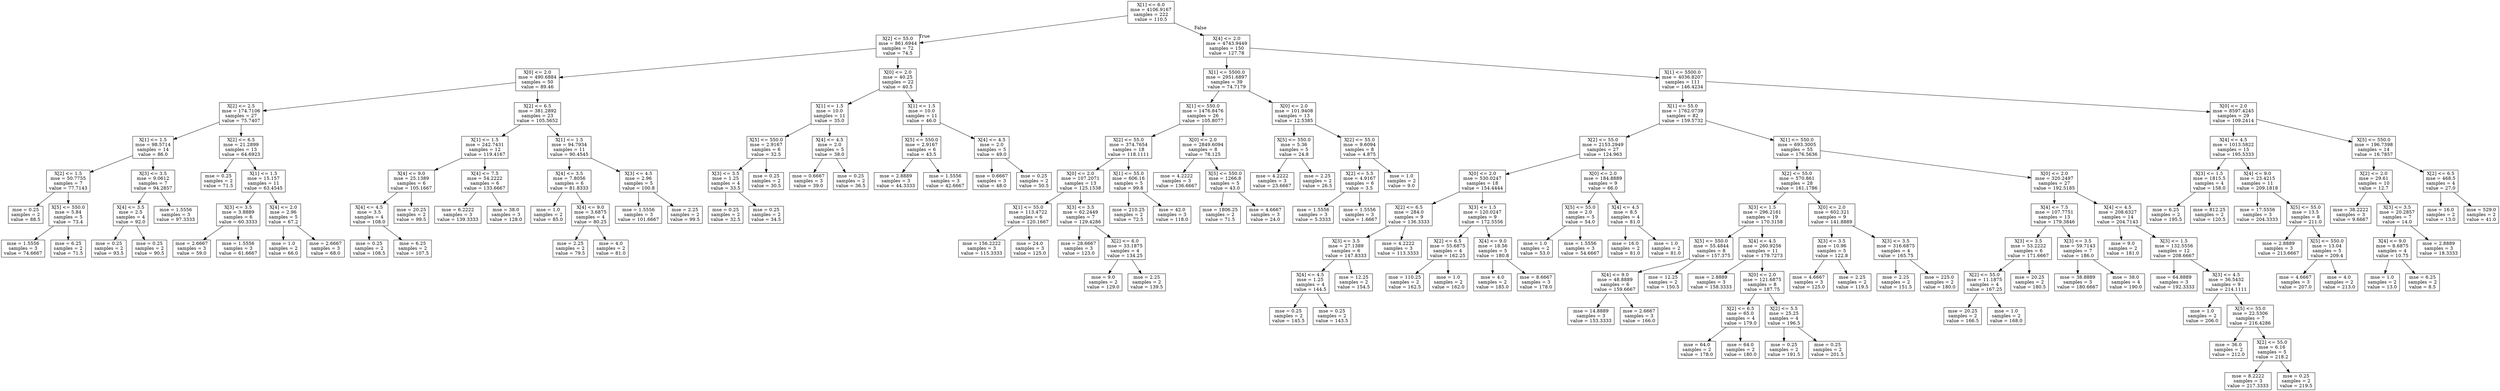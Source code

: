digraph Tree {
node [shape=box] ;
0 [label="X[1] <= 6.0\nmse = 4106.9167\nsamples = 222\nvalue = 110.5"] ;
1 [label="X[2] <= 55.0\nmse = 861.6944\nsamples = 72\nvalue = 74.5"] ;
0 -> 1 [labeldistance=2.5, labelangle=45, headlabel="True"] ;
2 [label="X[0] <= 2.0\nmse = 490.6884\nsamples = 50\nvalue = 89.46"] ;
1 -> 2 ;
3 [label="X[2] <= 2.5\nmse = 174.7106\nsamples = 27\nvalue = 75.7407"] ;
2 -> 3 ;
4 [label="X[1] <= 1.5\nmse = 98.5714\nsamples = 14\nvalue = 86.0"] ;
3 -> 4 ;
5 [label="X[2] <= 1.5\nmse = 50.7755\nsamples = 7\nvalue = 77.7143"] ;
4 -> 5 ;
6 [label="mse = 0.25\nsamples = 2\nvalue = 88.5"] ;
5 -> 6 ;
7 [label="X[5] <= 550.0\nmse = 5.84\nsamples = 5\nvalue = 73.4"] ;
5 -> 7 ;
8 [label="mse = 1.5556\nsamples = 3\nvalue = 74.6667"] ;
7 -> 8 ;
9 [label="mse = 6.25\nsamples = 2\nvalue = 71.5"] ;
7 -> 9 ;
10 [label="X[3] <= 3.5\nmse = 9.0612\nsamples = 7\nvalue = 94.2857"] ;
4 -> 10 ;
11 [label="X[4] <= 3.5\nmse = 2.5\nsamples = 4\nvalue = 92.0"] ;
10 -> 11 ;
12 [label="mse = 0.25\nsamples = 2\nvalue = 93.5"] ;
11 -> 12 ;
13 [label="mse = 0.25\nsamples = 2\nvalue = 90.5"] ;
11 -> 13 ;
14 [label="mse = 1.5556\nsamples = 3\nvalue = 97.3333"] ;
10 -> 14 ;
15 [label="X[2] <= 6.5\nmse = 21.2899\nsamples = 13\nvalue = 64.6923"] ;
3 -> 15 ;
16 [label="mse = 0.25\nsamples = 2\nvalue = 71.5"] ;
15 -> 16 ;
17 [label="X[1] <= 1.5\nmse = 15.157\nsamples = 11\nvalue = 63.4545"] ;
15 -> 17 ;
18 [label="X[3] <= 3.5\nmse = 3.8889\nsamples = 6\nvalue = 60.3333"] ;
17 -> 18 ;
19 [label="mse = 2.6667\nsamples = 3\nvalue = 59.0"] ;
18 -> 19 ;
20 [label="mse = 1.5556\nsamples = 3\nvalue = 61.6667"] ;
18 -> 20 ;
21 [label="X[4] <= 2.0\nmse = 2.96\nsamples = 5\nvalue = 67.2"] ;
17 -> 21 ;
22 [label="mse = 1.0\nsamples = 2\nvalue = 66.0"] ;
21 -> 22 ;
23 [label="mse = 2.6667\nsamples = 3\nvalue = 68.0"] ;
21 -> 23 ;
24 [label="X[2] <= 6.5\nmse = 381.2892\nsamples = 23\nvalue = 105.5652"] ;
2 -> 24 ;
25 [label="X[1] <= 1.5\nmse = 242.7431\nsamples = 12\nvalue = 119.4167"] ;
24 -> 25 ;
26 [label="X[4] <= 9.0\nmse = 25.1389\nsamples = 6\nvalue = 105.1667"] ;
25 -> 26 ;
27 [label="X[4] <= 4.5\nmse = 3.5\nsamples = 4\nvalue = 108.0"] ;
26 -> 27 ;
28 [label="mse = 0.25\nsamples = 2\nvalue = 108.5"] ;
27 -> 28 ;
29 [label="mse = 6.25\nsamples = 2\nvalue = 107.5"] ;
27 -> 29 ;
30 [label="mse = 20.25\nsamples = 2\nvalue = 99.5"] ;
26 -> 30 ;
31 [label="X[4] <= 7.5\nmse = 54.2222\nsamples = 6\nvalue = 133.6667"] ;
25 -> 31 ;
32 [label="mse = 6.2222\nsamples = 3\nvalue = 139.3333"] ;
31 -> 32 ;
33 [label="mse = 38.0\nsamples = 3\nvalue = 128.0"] ;
31 -> 33 ;
34 [label="X[1] <= 1.5\nmse = 94.7934\nsamples = 11\nvalue = 90.4545"] ;
24 -> 34 ;
35 [label="X[4] <= 3.5\nmse = 7.8056\nsamples = 6\nvalue = 81.8333"] ;
34 -> 35 ;
36 [label="mse = 1.0\nsamples = 2\nvalue = 85.0"] ;
35 -> 36 ;
37 [label="X[4] <= 9.0\nmse = 3.6875\nsamples = 4\nvalue = 80.25"] ;
35 -> 37 ;
38 [label="mse = 2.25\nsamples = 2\nvalue = 79.5"] ;
37 -> 38 ;
39 [label="mse = 4.0\nsamples = 2\nvalue = 81.0"] ;
37 -> 39 ;
40 [label="X[3] <= 4.5\nmse = 2.96\nsamples = 5\nvalue = 100.8"] ;
34 -> 40 ;
41 [label="mse = 1.5556\nsamples = 3\nvalue = 101.6667"] ;
40 -> 41 ;
42 [label="mse = 2.25\nsamples = 2\nvalue = 99.5"] ;
40 -> 42 ;
43 [label="X[0] <= 2.0\nmse = 40.25\nsamples = 22\nvalue = 40.5"] ;
1 -> 43 ;
44 [label="X[1] <= 1.5\nmse = 10.0\nsamples = 11\nvalue = 35.0"] ;
43 -> 44 ;
45 [label="X[5] <= 550.0\nmse = 2.9167\nsamples = 6\nvalue = 32.5"] ;
44 -> 45 ;
46 [label="X[3] <= 3.5\nmse = 1.25\nsamples = 4\nvalue = 33.5"] ;
45 -> 46 ;
47 [label="mse = 0.25\nsamples = 2\nvalue = 32.5"] ;
46 -> 47 ;
48 [label="mse = 0.25\nsamples = 2\nvalue = 34.5"] ;
46 -> 48 ;
49 [label="mse = 0.25\nsamples = 2\nvalue = 30.5"] ;
45 -> 49 ;
50 [label="X[4] <= 4.5\nmse = 2.0\nsamples = 5\nvalue = 38.0"] ;
44 -> 50 ;
51 [label="mse = 0.6667\nsamples = 3\nvalue = 39.0"] ;
50 -> 51 ;
52 [label="mse = 0.25\nsamples = 2\nvalue = 36.5"] ;
50 -> 52 ;
53 [label="X[1] <= 1.5\nmse = 10.0\nsamples = 11\nvalue = 46.0"] ;
43 -> 53 ;
54 [label="X[5] <= 550.0\nmse = 2.9167\nsamples = 6\nvalue = 43.5"] ;
53 -> 54 ;
55 [label="mse = 2.8889\nsamples = 3\nvalue = 44.3333"] ;
54 -> 55 ;
56 [label="mse = 1.5556\nsamples = 3\nvalue = 42.6667"] ;
54 -> 56 ;
57 [label="X[4] <= 4.5\nmse = 2.0\nsamples = 5\nvalue = 49.0"] ;
53 -> 57 ;
58 [label="mse = 0.6667\nsamples = 3\nvalue = 48.0"] ;
57 -> 58 ;
59 [label="mse = 0.25\nsamples = 2\nvalue = 50.5"] ;
57 -> 59 ;
60 [label="X[4] <= 2.0\nmse = 4743.9449\nsamples = 150\nvalue = 127.78"] ;
0 -> 60 [labeldistance=2.5, labelangle=-45, headlabel="False"] ;
61 [label="X[1] <= 5500.0\nmse = 2951.6897\nsamples = 39\nvalue = 74.7179"] ;
60 -> 61 ;
62 [label="X[1] <= 550.0\nmse = 1476.8476\nsamples = 26\nvalue = 105.8077"] ;
61 -> 62 ;
63 [label="X[2] <= 55.0\nmse = 374.7654\nsamples = 18\nvalue = 118.1111"] ;
62 -> 63 ;
64 [label="X[0] <= 2.0\nmse = 107.2071\nsamples = 13\nvalue = 125.1538"] ;
63 -> 64 ;
65 [label="X[1] <= 55.0\nmse = 113.4722\nsamples = 6\nvalue = 120.1667"] ;
64 -> 65 ;
66 [label="mse = 156.2222\nsamples = 3\nvalue = 115.3333"] ;
65 -> 66 ;
67 [label="mse = 24.0\nsamples = 3\nvalue = 125.0"] ;
65 -> 67 ;
68 [label="X[3] <= 3.5\nmse = 62.2449\nsamples = 7\nvalue = 129.4286"] ;
64 -> 68 ;
69 [label="mse = 28.6667\nsamples = 3\nvalue = 123.0"] ;
68 -> 69 ;
70 [label="X[2] <= 6.0\nmse = 33.1875\nsamples = 4\nvalue = 134.25"] ;
68 -> 70 ;
71 [label="mse = 9.0\nsamples = 2\nvalue = 129.0"] ;
70 -> 71 ;
72 [label="mse = 2.25\nsamples = 2\nvalue = 139.5"] ;
70 -> 72 ;
73 [label="X[1] <= 55.0\nmse = 606.16\nsamples = 5\nvalue = 99.8"] ;
63 -> 73 ;
74 [label="mse = 210.25\nsamples = 2\nvalue = 72.5"] ;
73 -> 74 ;
75 [label="mse = 42.0\nsamples = 3\nvalue = 118.0"] ;
73 -> 75 ;
76 [label="X[0] <= 2.0\nmse = 2849.6094\nsamples = 8\nvalue = 78.125"] ;
62 -> 76 ;
77 [label="mse = 4.2222\nsamples = 3\nvalue = 136.6667"] ;
76 -> 77 ;
78 [label="X[5] <= 550.0\nmse = 1266.8\nsamples = 5\nvalue = 43.0"] ;
76 -> 78 ;
79 [label="mse = 1806.25\nsamples = 2\nvalue = 71.5"] ;
78 -> 79 ;
80 [label="mse = 4.6667\nsamples = 3\nvalue = 24.0"] ;
78 -> 80 ;
81 [label="X[0] <= 2.0\nmse = 101.9408\nsamples = 13\nvalue = 12.5385"] ;
61 -> 81 ;
82 [label="X[5] <= 550.0\nmse = 5.36\nsamples = 5\nvalue = 24.8"] ;
81 -> 82 ;
83 [label="mse = 4.2222\nsamples = 3\nvalue = 23.6667"] ;
82 -> 83 ;
84 [label="mse = 2.25\nsamples = 2\nvalue = 26.5"] ;
82 -> 84 ;
85 [label="X[2] <= 55.0\nmse = 9.6094\nsamples = 8\nvalue = 4.875"] ;
81 -> 85 ;
86 [label="X[2] <= 5.5\nmse = 4.9167\nsamples = 6\nvalue = 3.5"] ;
85 -> 86 ;
87 [label="mse = 1.5556\nsamples = 3\nvalue = 5.3333"] ;
86 -> 87 ;
88 [label="mse = 1.5556\nsamples = 3\nvalue = 1.6667"] ;
86 -> 88 ;
89 [label="mse = 1.0\nsamples = 2\nvalue = 9.0"] ;
85 -> 89 ;
90 [label="X[1] <= 5500.0\nmse = 4036.8207\nsamples = 111\nvalue = 146.4234"] ;
60 -> 90 ;
91 [label="X[1] <= 55.0\nmse = 1762.0739\nsamples = 82\nvalue = 159.5732"] ;
90 -> 91 ;
92 [label="X[2] <= 55.0\nmse = 2153.2949\nsamples = 27\nvalue = 124.963"] ;
91 -> 92 ;
93 [label="X[0] <= 2.0\nmse = 530.0247\nsamples = 18\nvalue = 154.4444"] ;
92 -> 93 ;
94 [label="X[2] <= 6.5\nmse = 284.0\nsamples = 9\nvalue = 136.3333"] ;
93 -> 94 ;
95 [label="X[3] <= 3.5\nmse = 27.1389\nsamples = 6\nvalue = 147.8333"] ;
94 -> 95 ;
96 [label="X[4] <= 4.5\nmse = 1.25\nsamples = 4\nvalue = 144.5"] ;
95 -> 96 ;
97 [label="mse = 0.25\nsamples = 2\nvalue = 145.5"] ;
96 -> 97 ;
98 [label="mse = 0.25\nsamples = 2\nvalue = 143.5"] ;
96 -> 98 ;
99 [label="mse = 12.25\nsamples = 2\nvalue = 154.5"] ;
95 -> 99 ;
100 [label="mse = 4.2222\nsamples = 3\nvalue = 113.3333"] ;
94 -> 100 ;
101 [label="X[3] <= 1.5\nmse = 120.0247\nsamples = 9\nvalue = 172.5556"] ;
93 -> 101 ;
102 [label="X[2] <= 6.5\nmse = 55.6875\nsamples = 4\nvalue = 162.25"] ;
101 -> 102 ;
103 [label="mse = 110.25\nsamples = 2\nvalue = 162.5"] ;
102 -> 103 ;
104 [label="mse = 1.0\nsamples = 2\nvalue = 162.0"] ;
102 -> 104 ;
105 [label="X[4] <= 9.0\nmse = 18.56\nsamples = 5\nvalue = 180.8"] ;
101 -> 105 ;
106 [label="mse = 4.0\nsamples = 2\nvalue = 185.0"] ;
105 -> 106 ;
107 [label="mse = 8.6667\nsamples = 3\nvalue = 178.0"] ;
105 -> 107 ;
108 [label="X[0] <= 2.0\nmse = 184.8889\nsamples = 9\nvalue = 66.0"] ;
92 -> 108 ;
109 [label="X[5] <= 55.0\nmse = 2.0\nsamples = 5\nvalue = 54.0"] ;
108 -> 109 ;
110 [label="mse = 1.0\nsamples = 2\nvalue = 53.0"] ;
109 -> 110 ;
111 [label="mse = 1.5556\nsamples = 3\nvalue = 54.6667"] ;
109 -> 111 ;
112 [label="X[4] <= 4.5\nmse = 8.5\nsamples = 4\nvalue = 81.0"] ;
108 -> 112 ;
113 [label="mse = 16.0\nsamples = 2\nvalue = 81.0"] ;
112 -> 113 ;
114 [label="mse = 1.0\nsamples = 2\nvalue = 81.0"] ;
112 -> 114 ;
115 [label="X[1] <= 550.0\nmse = 693.3005\nsamples = 55\nvalue = 176.5636"] ;
91 -> 115 ;
116 [label="X[2] <= 55.0\nmse = 570.861\nsamples = 28\nvalue = 161.1786"] ;
115 -> 116 ;
117 [label="X[3] <= 1.5\nmse = 296.2161\nsamples = 19\nvalue = 170.3158"] ;
116 -> 117 ;
118 [label="X[5] <= 550.0\nmse = 55.4844\nsamples = 8\nvalue = 157.375"] ;
117 -> 118 ;
119 [label="X[4] <= 9.0\nmse = 48.8889\nsamples = 6\nvalue = 159.6667"] ;
118 -> 119 ;
120 [label="mse = 14.8889\nsamples = 3\nvalue = 153.3333"] ;
119 -> 120 ;
121 [label="mse = 2.6667\nsamples = 3\nvalue = 166.0"] ;
119 -> 121 ;
122 [label="mse = 12.25\nsamples = 2\nvalue = 150.5"] ;
118 -> 122 ;
123 [label="X[4] <= 4.5\nmse = 260.9256\nsamples = 11\nvalue = 179.7273"] ;
117 -> 123 ;
124 [label="mse = 2.8889\nsamples = 3\nvalue = 158.3333"] ;
123 -> 124 ;
125 [label="X[0] <= 2.0\nmse = 121.6875\nsamples = 8\nvalue = 187.75"] ;
123 -> 125 ;
126 [label="X[2] <= 6.5\nmse = 65.0\nsamples = 4\nvalue = 179.0"] ;
125 -> 126 ;
127 [label="mse = 64.0\nsamples = 2\nvalue = 178.0"] ;
126 -> 127 ;
128 [label="mse = 64.0\nsamples = 2\nvalue = 180.0"] ;
126 -> 128 ;
129 [label="X[2] <= 5.5\nmse = 25.25\nsamples = 4\nvalue = 196.5"] ;
125 -> 129 ;
130 [label="mse = 0.25\nsamples = 2\nvalue = 191.5"] ;
129 -> 130 ;
131 [label="mse = 0.25\nsamples = 2\nvalue = 201.5"] ;
129 -> 131 ;
132 [label="X[0] <= 2.0\nmse = 602.321\nsamples = 9\nvalue = 141.8889"] ;
116 -> 132 ;
133 [label="X[3] <= 3.5\nmse = 10.96\nsamples = 5\nvalue = 122.8"] ;
132 -> 133 ;
134 [label="mse = 4.6667\nsamples = 3\nvalue = 125.0"] ;
133 -> 134 ;
135 [label="mse = 2.25\nsamples = 2\nvalue = 119.5"] ;
133 -> 135 ;
136 [label="X[3] <= 3.5\nmse = 316.6875\nsamples = 4\nvalue = 165.75"] ;
132 -> 136 ;
137 [label="mse = 2.25\nsamples = 2\nvalue = 151.5"] ;
136 -> 137 ;
138 [label="mse = 225.0\nsamples = 2\nvalue = 180.0"] ;
136 -> 138 ;
139 [label="X[0] <= 2.0\nmse = 320.2497\nsamples = 27\nvalue = 192.5185"] ;
115 -> 139 ;
140 [label="X[4] <= 7.5\nmse = 107.7751\nsamples = 13\nvalue = 179.3846"] ;
139 -> 140 ;
141 [label="X[3] <= 3.5\nmse = 53.2222\nsamples = 6\nvalue = 171.6667"] ;
140 -> 141 ;
142 [label="X[2] <= 55.0\nmse = 11.1875\nsamples = 4\nvalue = 167.25"] ;
141 -> 142 ;
143 [label="mse = 20.25\nsamples = 2\nvalue = 166.5"] ;
142 -> 143 ;
144 [label="mse = 1.0\nsamples = 2\nvalue = 168.0"] ;
142 -> 144 ;
145 [label="mse = 20.25\nsamples = 2\nvalue = 180.5"] ;
141 -> 145 ;
146 [label="X[3] <= 3.5\nmse = 59.7143\nsamples = 7\nvalue = 186.0"] ;
140 -> 146 ;
147 [label="mse = 38.8889\nsamples = 3\nvalue = 180.6667"] ;
146 -> 147 ;
148 [label="mse = 38.0\nsamples = 4\nvalue = 190.0"] ;
146 -> 148 ;
149 [label="X[4] <= 4.5\nmse = 208.6327\nsamples = 14\nvalue = 204.7143"] ;
139 -> 149 ;
150 [label="mse = 9.0\nsamples = 2\nvalue = 181.0"] ;
149 -> 150 ;
151 [label="X[3] <= 1.5\nmse = 132.5556\nsamples = 12\nvalue = 208.6667"] ;
149 -> 151 ;
152 [label="mse = 64.8889\nsamples = 3\nvalue = 192.3333"] ;
151 -> 152 ;
153 [label="X[3] <= 4.5\nmse = 36.5432\nsamples = 9\nvalue = 214.1111"] ;
151 -> 153 ;
154 [label="mse = 1.0\nsamples = 2\nvalue = 206.0"] ;
153 -> 154 ;
155 [label="X[5] <= 55.0\nmse = 22.5306\nsamples = 7\nvalue = 216.4286"] ;
153 -> 155 ;
156 [label="mse = 36.0\nsamples = 2\nvalue = 212.0"] ;
155 -> 156 ;
157 [label="X[2] <= 55.0\nmse = 6.16\nsamples = 5\nvalue = 218.2"] ;
155 -> 157 ;
158 [label="mse = 8.2222\nsamples = 3\nvalue = 217.3333"] ;
157 -> 158 ;
159 [label="mse = 0.25\nsamples = 2\nvalue = 219.5"] ;
157 -> 159 ;
160 [label="X[0] <= 2.0\nmse = 8597.4245\nsamples = 29\nvalue = 109.2414"] ;
90 -> 160 ;
161 [label="X[4] <= 4.5\nmse = 1013.5822\nsamples = 15\nvalue = 195.5333"] ;
160 -> 161 ;
162 [label="X[3] <= 1.5\nmse = 1815.5\nsamples = 4\nvalue = 158.0"] ;
161 -> 162 ;
163 [label="mse = 6.25\nsamples = 2\nvalue = 195.5"] ;
162 -> 163 ;
164 [label="mse = 812.25\nsamples = 2\nvalue = 120.5"] ;
162 -> 164 ;
165 [label="X[4] <= 9.0\nmse = 23.4215\nsamples = 11\nvalue = 209.1818"] ;
161 -> 165 ;
166 [label="mse = 17.5556\nsamples = 3\nvalue = 204.3333"] ;
165 -> 166 ;
167 [label="X[5] <= 55.0\nmse = 13.5\nsamples = 8\nvalue = 211.0"] ;
165 -> 167 ;
168 [label="mse = 2.8889\nsamples = 3\nvalue = 213.6667"] ;
167 -> 168 ;
169 [label="X[5] <= 550.0\nmse = 13.04\nsamples = 5\nvalue = 209.4"] ;
167 -> 169 ;
170 [label="mse = 4.6667\nsamples = 3\nvalue = 207.0"] ;
169 -> 170 ;
171 [label="mse = 4.0\nsamples = 2\nvalue = 213.0"] ;
169 -> 171 ;
172 [label="X[5] <= 550.0\nmse = 196.7398\nsamples = 14\nvalue = 16.7857"] ;
160 -> 172 ;
173 [label="X[2] <= 2.0\nmse = 29.61\nsamples = 10\nvalue = 12.7"] ;
172 -> 173 ;
174 [label="mse = 38.2222\nsamples = 3\nvalue = 9.6667"] ;
173 -> 174 ;
175 [label="X[3] <= 3.5\nmse = 20.2857\nsamples = 7\nvalue = 14.0"] ;
173 -> 175 ;
176 [label="X[4] <= 9.0\nmse = 8.6875\nsamples = 4\nvalue = 10.75"] ;
175 -> 176 ;
177 [label="mse = 1.0\nsamples = 2\nvalue = 13.0"] ;
176 -> 177 ;
178 [label="mse = 6.25\nsamples = 2\nvalue = 8.5"] ;
176 -> 178 ;
179 [label="mse = 2.8889\nsamples = 3\nvalue = 18.3333"] ;
175 -> 179 ;
180 [label="X[2] <= 6.5\nmse = 468.5\nsamples = 4\nvalue = 27.0"] ;
172 -> 180 ;
181 [label="mse = 16.0\nsamples = 2\nvalue = 13.0"] ;
180 -> 181 ;
182 [label="mse = 529.0\nsamples = 2\nvalue = 41.0"] ;
180 -> 182 ;
}